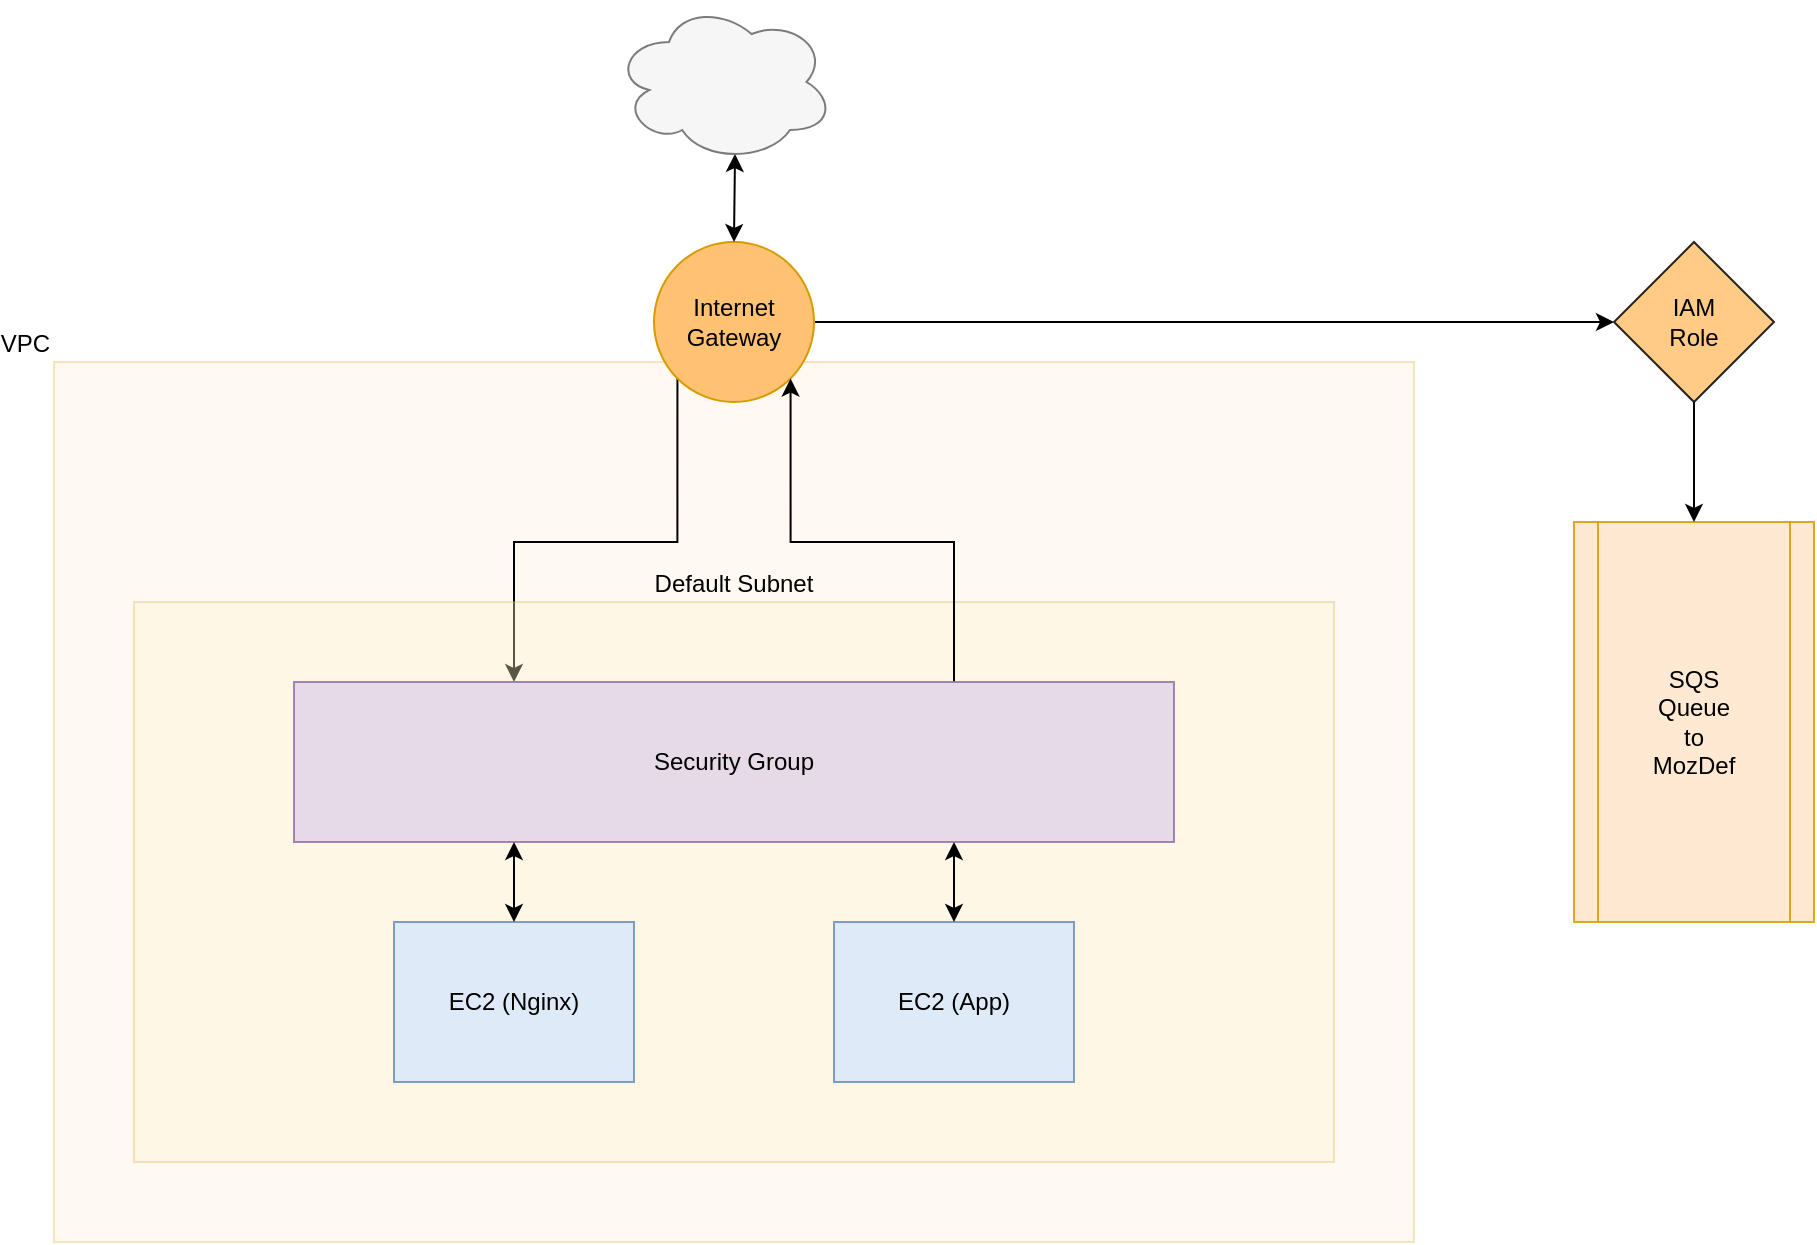 <mxfile version="13.0.8" type="device"><diagram id="ndIhyL7bpg_B9Mp9Mrdu" name="Page-1"><mxGraphModel dx="1144" dy="1797" grid="1" gridSize="10" guides="1" tooltips="1" connect="1" arrows="1" fold="1" page="1" pageScale="1" pageWidth="850" pageHeight="1100" math="0" shadow="0"><root><mxCell id="0"/><mxCell id="1" parent="0"/><mxCell id="2mkbyDf-gv9hNZ4aH0AA-1" value="&lt;div align=&quot;left&quot;&gt;VPC&lt;/div&gt;" style="rounded=0;whiteSpace=wrap;html=1;opacity=25;align=right;labelPosition=left;verticalLabelPosition=top;verticalAlign=bottom;fillColor=#ffe6cc;strokeColor=#d79b00;" vertex="1" parent="1"><mxGeometry x="80" y="160" width="680" height="440" as="geometry"/></mxCell><mxCell id="2mkbyDf-gv9hNZ4aH0AA-15" style="edgeStyle=orthogonalEdgeStyle;rounded=0;orthogonalLoop=1;jettySize=auto;html=1;exitX=1;exitY=0.5;exitDx=0;exitDy=0;" edge="1" parent="1" source="2mkbyDf-gv9hNZ4aH0AA-2" target="2mkbyDf-gv9hNZ4aH0AA-9"><mxGeometry relative="1" as="geometry"/></mxCell><mxCell id="2mkbyDf-gv9hNZ4aH0AA-21" style="edgeStyle=orthogonalEdgeStyle;rounded=0;orthogonalLoop=1;jettySize=auto;html=1;exitX=0;exitY=1;exitDx=0;exitDy=0;entryX=0.25;entryY=0;entryDx=0;entryDy=0;" edge="1" parent="1" source="2mkbyDf-gv9hNZ4aH0AA-2" target="2mkbyDf-gv9hNZ4aH0AA-4"><mxGeometry relative="1" as="geometry"/></mxCell><mxCell id="2mkbyDf-gv9hNZ4aH0AA-2" value="Internet&lt;br&gt;Gateway" style="ellipse;whiteSpace=wrap;html=1;aspect=fixed;fillColor=#FFC273;strokeColor=#d79b00;" vertex="1" parent="1"><mxGeometry x="380" y="100" width="80" height="80" as="geometry"/></mxCell><mxCell id="2mkbyDf-gv9hNZ4aH0AA-3" value="&lt;div&gt;Default Subnet&lt;/div&gt;" style="rounded=0;whiteSpace=wrap;html=1;fillColor=#fff2cc;strokeColor=#d6b656;opacity=35;labelPosition=center;verticalLabelPosition=top;align=center;verticalAlign=bottom;" vertex="1" parent="1"><mxGeometry x="120" y="280" width="600" height="280" as="geometry"/></mxCell><mxCell id="2mkbyDf-gv9hNZ4aH0AA-22" style="edgeStyle=orthogonalEdgeStyle;rounded=0;orthogonalLoop=1;jettySize=auto;html=1;exitX=0.75;exitY=0;exitDx=0;exitDy=0;entryX=1;entryY=1;entryDx=0;entryDy=0;" edge="1" parent="1" source="2mkbyDf-gv9hNZ4aH0AA-4" target="2mkbyDf-gv9hNZ4aH0AA-2"><mxGeometry relative="1" as="geometry"/></mxCell><mxCell id="2mkbyDf-gv9hNZ4aH0AA-4" value="Security Group" style="rounded=0;whiteSpace=wrap;html=1;fillColor=#e1d5e7;opacity=85;strokeColor=#9673a6;" vertex="1" parent="1"><mxGeometry x="200" y="320" width="440" height="80" as="geometry"/></mxCell><mxCell id="2mkbyDf-gv9hNZ4aH0AA-5" value="EC2 (Nginx)" style="rounded=0;whiteSpace=wrap;html=1;fillColor=#dae8fc;opacity=85;strokeColor=#6c8ebf;" vertex="1" parent="1"><mxGeometry x="250" y="440" width="120" height="80" as="geometry"/></mxCell><mxCell id="2mkbyDf-gv9hNZ4aH0AA-6" value="EC2 (App)" style="rounded=0;whiteSpace=wrap;html=1;fillColor=#dae8fc;opacity=85;strokeColor=#6c8ebf;" vertex="1" parent="1"><mxGeometry x="470" y="440" width="120" height="80" as="geometry"/></mxCell><mxCell id="2mkbyDf-gv9hNZ4aH0AA-8" value="SQS&lt;br&gt;Queue&lt;br&gt;to&lt;br&gt;MozDef" style="shape=process;whiteSpace=wrap;html=1;backgroundOutline=1;fillColor=#ffe6cc;opacity=85;strokeColor=#d79b00;" vertex="1" parent="1"><mxGeometry x="840" y="240" width="120" height="200" as="geometry"/></mxCell><mxCell id="2mkbyDf-gv9hNZ4aH0AA-16" style="edgeStyle=orthogonalEdgeStyle;rounded=0;orthogonalLoop=1;jettySize=auto;html=1;exitX=0.5;exitY=1;exitDx=0;exitDy=0;entryX=0.5;entryY=0;entryDx=0;entryDy=0;" edge="1" parent="1" source="2mkbyDf-gv9hNZ4aH0AA-9" target="2mkbyDf-gv9hNZ4aH0AA-8"><mxGeometry relative="1" as="geometry"/></mxCell><mxCell id="2mkbyDf-gv9hNZ4aH0AA-9" value="&lt;div&gt;IAM&lt;/div&gt;&lt;div&gt;Role&lt;br&gt;&lt;/div&gt;" style="rhombus;whiteSpace=wrap;html=1;fillColor=#FFC273;opacity=85;" vertex="1" parent="1"><mxGeometry x="860" y="100" width="80" height="80" as="geometry"/></mxCell><mxCell id="2mkbyDf-gv9hNZ4aH0AA-24" value="" style="endArrow=classic;startArrow=classic;html=1;exitX=0.5;exitY=0;exitDx=0;exitDy=0;entryX=0.25;entryY=1;entryDx=0;entryDy=0;" edge="1" parent="1" source="2mkbyDf-gv9hNZ4aH0AA-5" target="2mkbyDf-gv9hNZ4aH0AA-4"><mxGeometry width="50" height="50" relative="1" as="geometry"><mxPoint x="510" y="390" as="sourcePoint"/><mxPoint x="560" y="340" as="targetPoint"/></mxGeometry></mxCell><mxCell id="2mkbyDf-gv9hNZ4aH0AA-25" value="" style="endArrow=classic;startArrow=classic;html=1;exitX=0.5;exitY=0;exitDx=0;exitDy=0;entryX=0.75;entryY=1;entryDx=0;entryDy=0;" edge="1" parent="1" source="2mkbyDf-gv9hNZ4aH0AA-6" target="2mkbyDf-gv9hNZ4aH0AA-4"><mxGeometry width="50" height="50" relative="1" as="geometry"><mxPoint x="510" y="390" as="sourcePoint"/><mxPoint x="560" y="340" as="targetPoint"/></mxGeometry></mxCell><mxCell id="2mkbyDf-gv9hNZ4aH0AA-26" value="" style="endArrow=classic;html=1;entryX=0.5;entryY=0;entryDx=0;entryDy=0;startArrow=classic;startFill=1;exitX=0.55;exitY=0.95;exitDx=0;exitDy=0;exitPerimeter=0;" edge="1" parent="1" source="2mkbyDf-gv9hNZ4aH0AA-27" target="2mkbyDf-gv9hNZ4aH0AA-2"><mxGeometry width="50" height="50" relative="1" as="geometry"><mxPoint x="420" y="50" as="sourcePoint"/><mxPoint x="560" y="340" as="targetPoint"/></mxGeometry></mxCell><mxCell id="2mkbyDf-gv9hNZ4aH0AA-27" value="" style="ellipse;shape=cloud;whiteSpace=wrap;html=1;fillColor=#f5f5f5;opacity=85;strokeColor=#666666;fontColor=#333333;" vertex="1" parent="1"><mxGeometry x="360" y="-20" width="110" height="80" as="geometry"/></mxCell></root></mxGraphModel></diagram></mxfile>